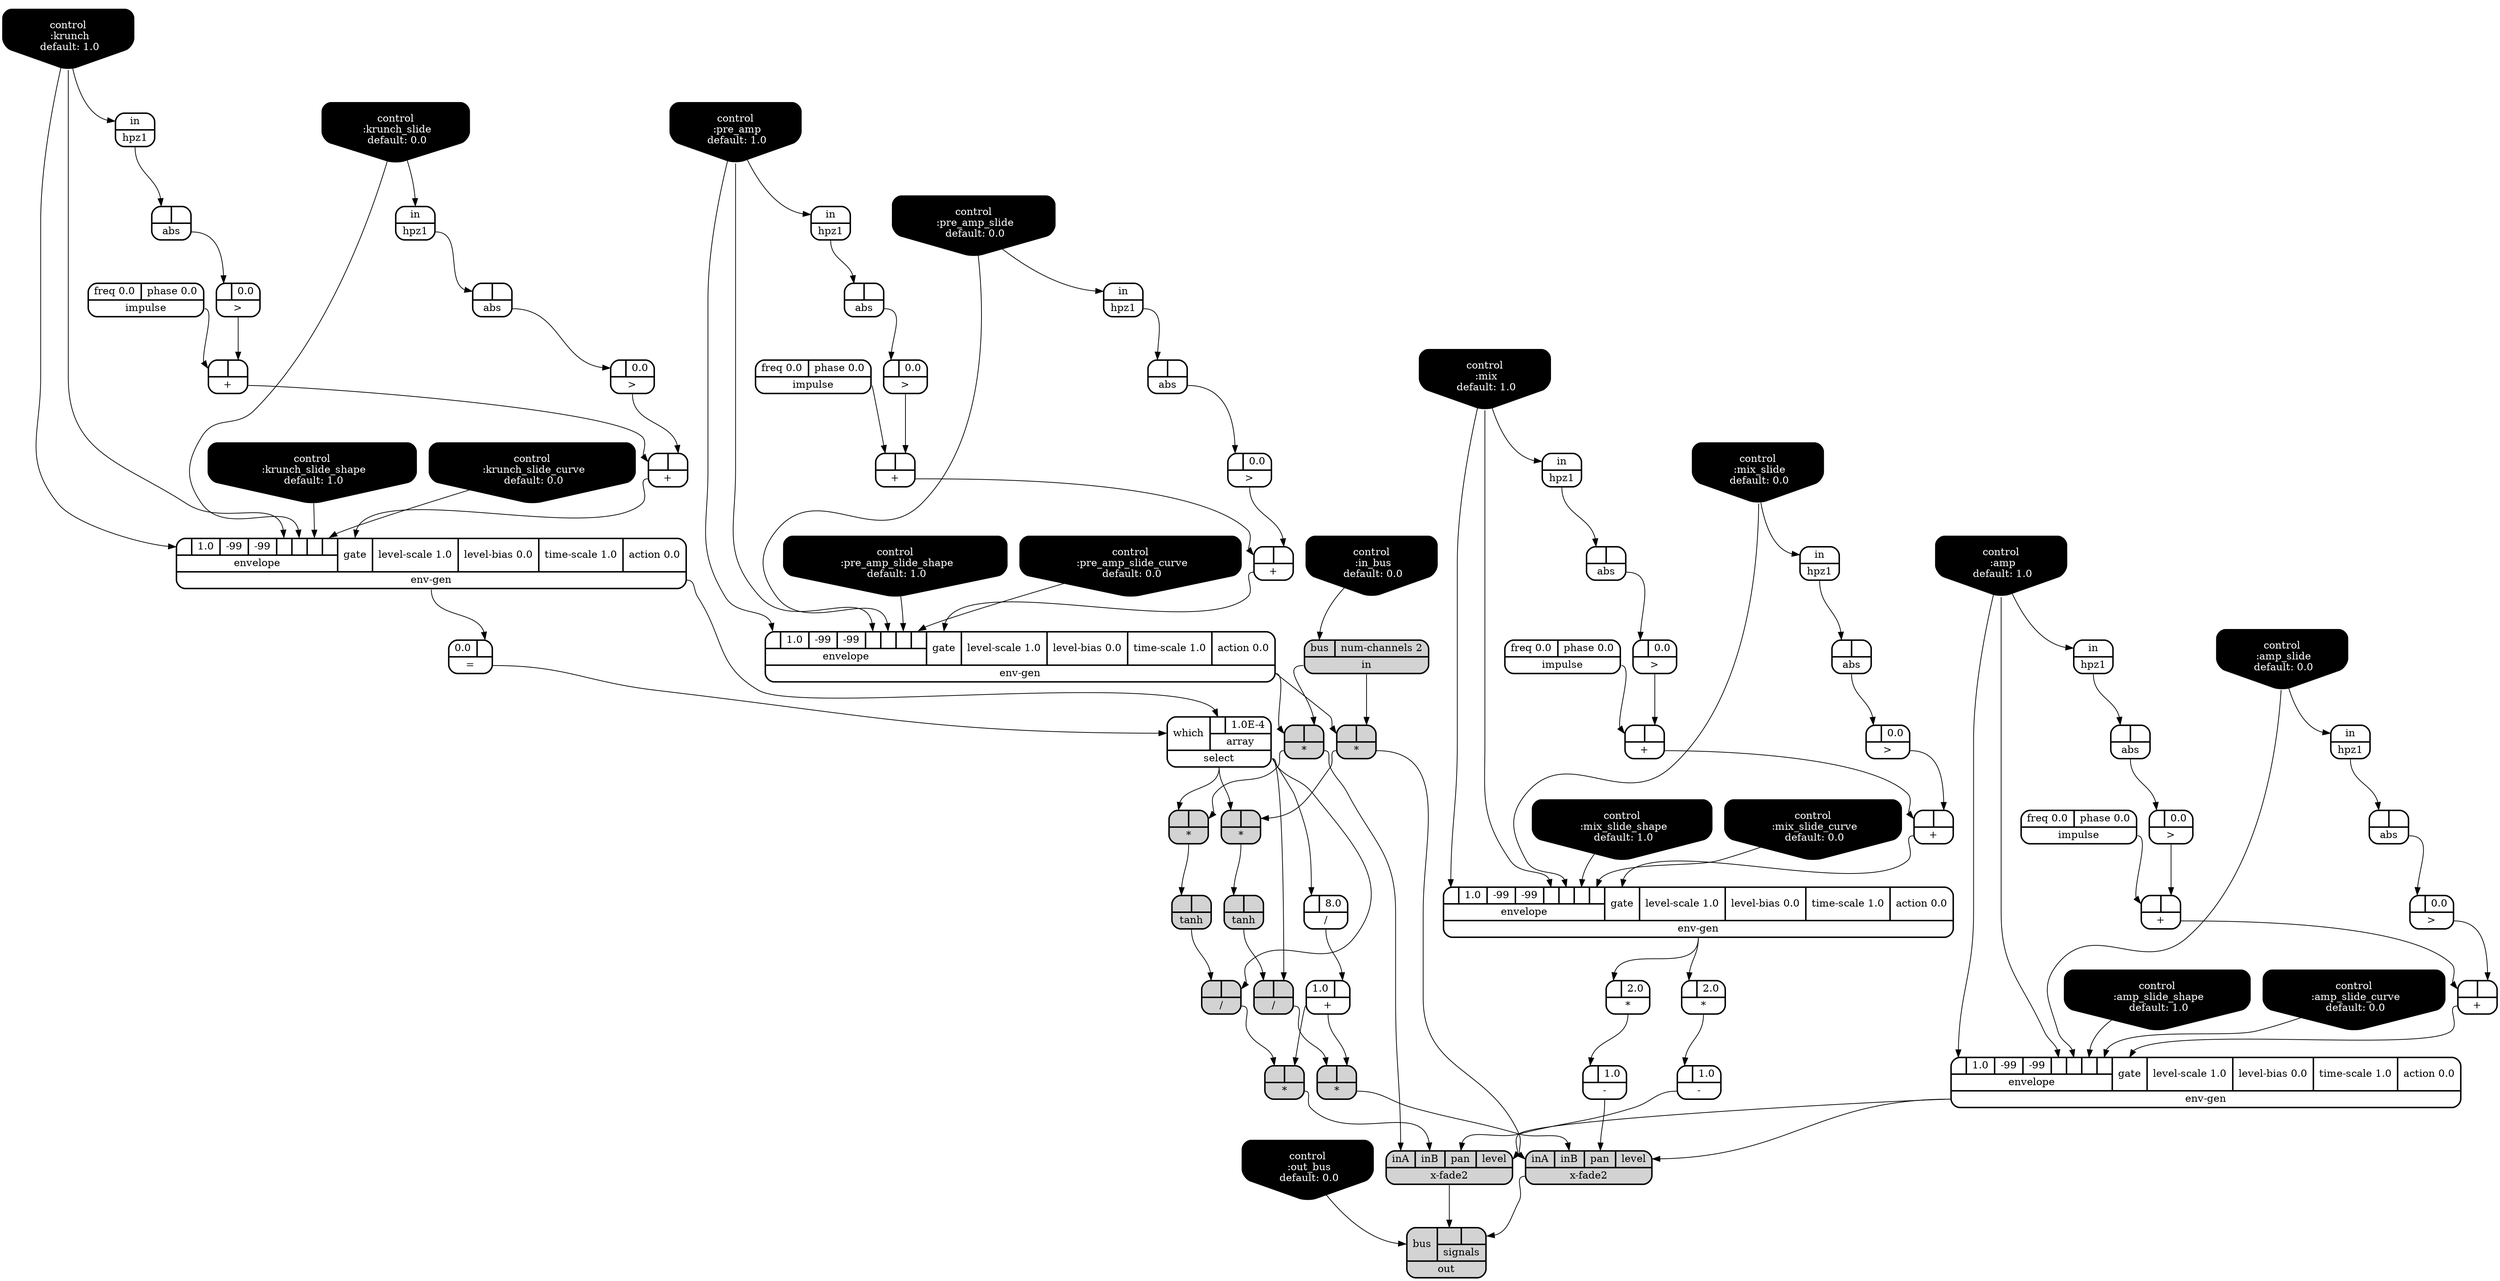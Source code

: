 digraph synthdef {
43 [label = "{{ <a> |<b> } |<__UG_NAME__>* }" style="filled, bold, rounded"  shape=record rankdir=LR];
44 [label = "{{ <a> |<b> } |<__UG_NAME__>* }" style="filled, bold, rounded"  shape=record rankdir=LR];
45 [label = "{{ <a> |<b> } |<__UG_NAME__>* }" style="filled, bold, rounded"  shape=record rankdir=LR];
46 [label = "{{ <a> |<b> } |<__UG_NAME__>* }" style="filled, bold, rounded"  shape=record rankdir=LR];
51 [label = "{{ <a> |<b> } |<__UG_NAME__>* }" style="filled, bold, rounded"  shape=record rankdir=LR];
60 [label = "{{ <a> |<b> 2.0} |<__UG_NAME__>* }" style="bold, rounded" shape=record rankdir=LR];
63 [label = "{{ <a> |<b> } |<__UG_NAME__>* }" style="filled, bold, rounded"  shape=record rankdir=LR];
64 [label = "{{ <a> |<b> 2.0} |<__UG_NAME__>* }" style="bold, rounded" shape=record rankdir=LR];
24 [label = "{{ <a> |<b> } |<__UG_NAME__>+ }" style="bold, rounded" shape=record rankdir=LR];
28 [label = "{{ <a> |<b> } |<__UG_NAME__>+ }" style="bold, rounded" shape=record rankdir=LR];
36 [label = "{{ <a> |<b> } |<__UG_NAME__>+ }" style="bold, rounded" shape=record rankdir=LR];
40 [label = "{{ <a> |<b> } |<__UG_NAME__>+ }" style="bold, rounded" shape=record rankdir=LR];
50 [label = "{{ <a> 1.0|<b> } |<__UG_NAME__>+ }" style="bold, rounded" shape=record rankdir=LR];
56 [label = "{{ <a> |<b> } |<__UG_NAME__>+ }" style="bold, rounded" shape=record rankdir=LR];
58 [label = "{{ <a> |<b> } |<__UG_NAME__>+ }" style="bold, rounded" shape=record rankdir=LR];
70 [label = "{{ <a> |<b> } |<__UG_NAME__>+ }" style="bold, rounded" shape=record rankdir=LR];
74 [label = "{{ <a> |<b> } |<__UG_NAME__>+ }" style="bold, rounded" shape=record rankdir=LR];
65 [label = "{{ <a> |<b> 1.0} |<__UG_NAME__>- }" style="bold, rounded" shape=record rankdir=LR];
77 [label = "{{ <a> |<b> 1.0} |<__UG_NAME__>- }" style="bold, rounded" shape=record rankdir=LR];
48 [label = "{{ <a> |<b> } |<__UG_NAME__>/ }" style="filled, bold, rounded"  shape=record rankdir=LR];
49 [label = "{{ <a> |<b> 8.0} |<__UG_NAME__>/ }" style="bold, rounded" shape=record rankdir=LR];
62 [label = "{{ <a> |<b> } |<__UG_NAME__>/ }" style="filled, bold, rounded"  shape=record rankdir=LR];
30 [label = "{{ <a> 0.0|<b> } |<__UG_NAME__>= }" style="bold, rounded" shape=record rankdir=LR];
23 [label = "{{ <a> |<b> 0.0} |<__UG_NAME__>\> }" style="bold, rounded" shape=record rankdir=LR];
27 [label = "{{ <a> |<b> 0.0} |<__UG_NAME__>\> }" style="bold, rounded" shape=record rankdir=LR];
35 [label = "{{ <a> |<b> 0.0} |<__UG_NAME__>\> }" style="bold, rounded" shape=record rankdir=LR];
39 [label = "{{ <a> |<b> 0.0} |<__UG_NAME__>\> }" style="bold, rounded" shape=record rankdir=LR];
55 [label = "{{ <a> |<b> 0.0} |<__UG_NAME__>\> }" style="bold, rounded" shape=record rankdir=LR];
57 [label = "{{ <a> |<b> 0.0} |<__UG_NAME__>\> }" style="bold, rounded" shape=record rankdir=LR];
69 [label = "{{ <a> |<b> 0.0} |<__UG_NAME__>\> }" style="bold, rounded" shape=record rankdir=LR];
73 [label = "{{ <a> |<b> 0.0} |<__UG_NAME__>\> }" style="bold, rounded" shape=record rankdir=LR];
19 [label = "{{ <a> |<b> } |<__UG_NAME__>abs }" style="bold, rounded" shape=record rankdir=LR];
22 [label = "{{ <a> |<b> } |<__UG_NAME__>abs }" style="bold, rounded" shape=record rankdir=LR];
26 [label = "{{ <a> |<b> } |<__UG_NAME__>abs }" style="bold, rounded" shape=record rankdir=LR];
34 [label = "{{ <a> |<b> } |<__UG_NAME__>abs }" style="bold, rounded" shape=record rankdir=LR];
38 [label = "{{ <a> |<b> } |<__UG_NAME__>abs }" style="bold, rounded" shape=record rankdir=LR];
54 [label = "{{ <a> |<b> } |<__UG_NAME__>abs }" style="bold, rounded" shape=record rankdir=LR];
68 [label = "{{ <a> |<b> } |<__UG_NAME__>abs }" style="bold, rounded" shape=record rankdir=LR];
72 [label = "{{ <a> |<b> } |<__UG_NAME__>abs }" style="bold, rounded" shape=record rankdir=LR];
0 [label = "control
 :amp
 default: 1.0" shape=invhouse style="rounded, filled, bold" fillcolor=black fontcolor=white ]; 
1 [label = "control
 :amp_slide
 default: 0.0" shape=invhouse style="rounded, filled, bold" fillcolor=black fontcolor=white ]; 
2 [label = "control
 :amp_slide_shape
 default: 1.0" shape=invhouse style="rounded, filled, bold" fillcolor=black fontcolor=white ]; 
3 [label = "control
 :amp_slide_curve
 default: 0.0" shape=invhouse style="rounded, filled, bold" fillcolor=black fontcolor=white ]; 
4 [label = "control
 :mix
 default: 1.0" shape=invhouse style="rounded, filled, bold" fillcolor=black fontcolor=white ]; 
5 [label = "control
 :mix_slide
 default: 0.0" shape=invhouse style="rounded, filled, bold" fillcolor=black fontcolor=white ]; 
6 [label = "control
 :mix_slide_shape
 default: 1.0" shape=invhouse style="rounded, filled, bold" fillcolor=black fontcolor=white ]; 
7 [label = "control
 :mix_slide_curve
 default: 0.0" shape=invhouse style="rounded, filled, bold" fillcolor=black fontcolor=white ]; 
8 [label = "control
 :krunch
 default: 1.0" shape=invhouse style="rounded, filled, bold" fillcolor=black fontcolor=white ]; 
9 [label = "control
 :krunch_slide
 default: 0.0" shape=invhouse style="rounded, filled, bold" fillcolor=black fontcolor=white ]; 
10 [label = "control
 :krunch_slide_shape
 default: 1.0" shape=invhouse style="rounded, filled, bold" fillcolor=black fontcolor=white ]; 
11 [label = "control
 :krunch_slide_curve
 default: 0.0" shape=invhouse style="rounded, filled, bold" fillcolor=black fontcolor=white ]; 
12 [label = "control
 :pre_amp
 default: 1.0" shape=invhouse style="rounded, filled, bold" fillcolor=black fontcolor=white ]; 
13 [label = "control
 :pre_amp_slide
 default: 0.0" shape=invhouse style="rounded, filled, bold" fillcolor=black fontcolor=white ]; 
14 [label = "control
 :pre_amp_slide_shape
 default: 1.0" shape=invhouse style="rounded, filled, bold" fillcolor=black fontcolor=white ]; 
15 [label = "control
 :pre_amp_slide_curve
 default: 0.0" shape=invhouse style="rounded, filled, bold" fillcolor=black fontcolor=white ]; 
16 [label = "control
 :in_bus
 default: 0.0" shape=invhouse style="rounded, filled, bold" fillcolor=black fontcolor=white ]; 
17 [label = "control
 :out_bus
 default: 0.0" shape=invhouse style="rounded, filled, bold" fillcolor=black fontcolor=white ]; 
29 [label = "{{ {{<envelope___control___0>|1.0|-99|-99|<envelope___control___4>|<envelope___control___5>|<envelope___control___6>|<envelope___control___7>}|envelope}|<gate> gate|<level____scale> level-scale 1.0|<level____bias> level-bias 0.0|<time____scale> time-scale 1.0|<action> action 0.0} |<__UG_NAME__>env-gen }" style="bold, rounded" shape=record rankdir=LR];
41 [label = "{{ {{<envelope___control___0>|1.0|-99|-99|<envelope___control___4>|<envelope___control___5>|<envelope___control___6>|<envelope___control___7>}|envelope}|<gate> gate|<level____scale> level-scale 1.0|<level____bias> level-bias 0.0|<time____scale> time-scale 1.0|<action> action 0.0} |<__UG_NAME__>env-gen }" style="bold, rounded" shape=record rankdir=LR];
59 [label = "{{ {{<envelope___control___0>|1.0|-99|-99|<envelope___control___4>|<envelope___control___5>|<envelope___control___6>|<envelope___control___7>}|envelope}|<gate> gate|<level____scale> level-scale 1.0|<level____bias> level-bias 0.0|<time____scale> time-scale 1.0|<action> action 0.0} |<__UG_NAME__>env-gen }" style="bold, rounded" shape=record rankdir=LR];
75 [label = "{{ {{<envelope___control___0>|1.0|-99|-99|<envelope___control___4>|<envelope___control___5>|<envelope___control___6>|<envelope___control___7>}|envelope}|<gate> gate|<level____scale> level-scale 1.0|<level____bias> level-bias 0.0|<time____scale> time-scale 1.0|<action> action 0.0} |<__UG_NAME__>env-gen }" style="bold, rounded" shape=record rankdir=LR];
18 [label = "{{ <in> in} |<__UG_NAME__>hpz1 }" style="bold, rounded" shape=record rankdir=LR];
21 [label = "{{ <in> in} |<__UG_NAME__>hpz1 }" style="bold, rounded" shape=record rankdir=LR];
25 [label = "{{ <in> in} |<__UG_NAME__>hpz1 }" style="bold, rounded" shape=record rankdir=LR];
33 [label = "{{ <in> in} |<__UG_NAME__>hpz1 }" style="bold, rounded" shape=record rankdir=LR];
37 [label = "{{ <in> in} |<__UG_NAME__>hpz1 }" style="bold, rounded" shape=record rankdir=LR];
53 [label = "{{ <in> in} |<__UG_NAME__>hpz1 }" style="bold, rounded" shape=record rankdir=LR];
67 [label = "{{ <in> in} |<__UG_NAME__>hpz1 }" style="bold, rounded" shape=record rankdir=LR];
71 [label = "{{ <in> in} |<__UG_NAME__>hpz1 }" style="bold, rounded" shape=record rankdir=LR];
20 [label = "{{ <freq> freq 0.0|<phase> phase 0.0} |<__UG_NAME__>impulse }" style="bold, rounded" shape=record rankdir=LR];
32 [label = "{{ <freq> freq 0.0|<phase> phase 0.0} |<__UG_NAME__>impulse }" style="bold, rounded" shape=record rankdir=LR];
52 [label = "{{ <freq> freq 0.0|<phase> phase 0.0} |<__UG_NAME__>impulse }" style="bold, rounded" shape=record rankdir=LR];
66 [label = "{{ <freq> freq 0.0|<phase> phase 0.0} |<__UG_NAME__>impulse }" style="bold, rounded" shape=record rankdir=LR];
42 [label = "{{ <bus> bus|<num____channels> num-channels 2} |<__UG_NAME__>in }" style="filled, bold, rounded"  shape=record rankdir=LR];
79 [label = "{{ <bus> bus|{{<signals___x____fade2___0>|<signals___x____fade2___1>}|signals}} |<__UG_NAME__>out }" style="filled, bold, rounded"  shape=record rankdir=LR];
31 [label = "{{ <which> which|{{<array___env____gen___0>|1.0E-4}|array}} |<__UG_NAME__>select }" style="bold, rounded" shape=record rankdir=LR];
47 [label = "{{ <a> |<b> } |<__UG_NAME__>tanh }" style="filled, bold, rounded"  shape=record rankdir=LR];
61 [label = "{{ <a> |<b> } |<__UG_NAME__>tanh }" style="filled, bold, rounded"  shape=record rankdir=LR];
76 [label = "{{ <ina> inA|<inb> inB|<pan> pan|<level> level} |<__UG_NAME__>x-fade2 }" style="filled, bold, rounded"  shape=record rankdir=LR];
78 [label = "{{ <ina> inA|<inb> inB|<pan> pan|<level> level} |<__UG_NAME__>x-fade2 }" style="filled, bold, rounded"  shape=record rankdir=LR];

42:__UG_NAME__ -> 43:b ;
41:__UG_NAME__ -> 43:a ;
43:__UG_NAME__ -> 44:b ;
31:__UG_NAME__ -> 44:a ;
42:__UG_NAME__ -> 45:b ;
41:__UG_NAME__ -> 45:a ;
45:__UG_NAME__ -> 46:b ;
31:__UG_NAME__ -> 46:a ;
50:__UG_NAME__ -> 51:b ;
48:__UG_NAME__ -> 51:a ;
59:__UG_NAME__ -> 60:a ;
50:__UG_NAME__ -> 63:b ;
62:__UG_NAME__ -> 63:a ;
59:__UG_NAME__ -> 64:a ;
23:__UG_NAME__ -> 24:b ;
20:__UG_NAME__ -> 24:a ;
27:__UG_NAME__ -> 28:b ;
24:__UG_NAME__ -> 28:a ;
35:__UG_NAME__ -> 36:b ;
32:__UG_NAME__ -> 36:a ;
39:__UG_NAME__ -> 40:b ;
36:__UG_NAME__ -> 40:a ;
49:__UG_NAME__ -> 50:b ;
55:__UG_NAME__ -> 56:b ;
52:__UG_NAME__ -> 56:a ;
57:__UG_NAME__ -> 58:b ;
56:__UG_NAME__ -> 58:a ;
69:__UG_NAME__ -> 70:b ;
66:__UG_NAME__ -> 70:a ;
73:__UG_NAME__ -> 74:b ;
70:__UG_NAME__ -> 74:a ;
64:__UG_NAME__ -> 65:a ;
60:__UG_NAME__ -> 77:a ;
31:__UG_NAME__ -> 48:b ;
47:__UG_NAME__ -> 48:a ;
31:__UG_NAME__ -> 49:a ;
31:__UG_NAME__ -> 62:b ;
61:__UG_NAME__ -> 62:a ;
29:__UG_NAME__ -> 30:b ;
22:__UG_NAME__ -> 23:a ;
26:__UG_NAME__ -> 27:a ;
34:__UG_NAME__ -> 35:a ;
38:__UG_NAME__ -> 39:a ;
54:__UG_NAME__ -> 55:a ;
19:__UG_NAME__ -> 57:a ;
68:__UG_NAME__ -> 69:a ;
72:__UG_NAME__ -> 73:a ;
18:__UG_NAME__ -> 19:a ;
21:__UG_NAME__ -> 22:a ;
25:__UG_NAME__ -> 26:a ;
33:__UG_NAME__ -> 34:a ;
37:__UG_NAME__ -> 38:a ;
53:__UG_NAME__ -> 54:a ;
67:__UG_NAME__ -> 68:a ;
71:__UG_NAME__ -> 72:a ;
28:__UG_NAME__ -> 29:gate ;
8:__UG_NAME__ -> 29:envelope___control___0 ;
8:__UG_NAME__ -> 29:envelope___control___4 ;
9:__UG_NAME__ -> 29:envelope___control___5 ;
10:__UG_NAME__ -> 29:envelope___control___6 ;
11:__UG_NAME__ -> 29:envelope___control___7 ;
40:__UG_NAME__ -> 41:gate ;
12:__UG_NAME__ -> 41:envelope___control___0 ;
12:__UG_NAME__ -> 41:envelope___control___4 ;
13:__UG_NAME__ -> 41:envelope___control___5 ;
14:__UG_NAME__ -> 41:envelope___control___6 ;
15:__UG_NAME__ -> 41:envelope___control___7 ;
58:__UG_NAME__ -> 59:gate ;
4:__UG_NAME__ -> 59:envelope___control___0 ;
4:__UG_NAME__ -> 59:envelope___control___4 ;
5:__UG_NAME__ -> 59:envelope___control___5 ;
6:__UG_NAME__ -> 59:envelope___control___6 ;
7:__UG_NAME__ -> 59:envelope___control___7 ;
74:__UG_NAME__ -> 75:gate ;
0:__UG_NAME__ -> 75:envelope___control___0 ;
0:__UG_NAME__ -> 75:envelope___control___4 ;
1:__UG_NAME__ -> 75:envelope___control___5 ;
2:__UG_NAME__ -> 75:envelope___control___6 ;
3:__UG_NAME__ -> 75:envelope___control___7 ;
5:__UG_NAME__ -> 18:in ;
8:__UG_NAME__ -> 21:in ;
9:__UG_NAME__ -> 25:in ;
12:__UG_NAME__ -> 33:in ;
13:__UG_NAME__ -> 37:in ;
4:__UG_NAME__ -> 53:in ;
0:__UG_NAME__ -> 67:in ;
1:__UG_NAME__ -> 71:in ;
16:__UG_NAME__ -> 42:bus ;
76:__UG_NAME__ -> 79:signals___x____fade2___0 ;
78:__UG_NAME__ -> 79:signals___x____fade2___1 ;
17:__UG_NAME__ -> 79:bus ;
29:__UG_NAME__ -> 31:array___env____gen___0 ;
30:__UG_NAME__ -> 31:which ;
46:__UG_NAME__ -> 47:a ;
44:__UG_NAME__ -> 61:a ;
75:__UG_NAME__ -> 76:level ;
65:__UG_NAME__ -> 76:pan ;
63:__UG_NAME__ -> 76:inb ;
43:__UG_NAME__ -> 76:ina ;
75:__UG_NAME__ -> 78:level ;
77:__UG_NAME__ -> 78:pan ;
51:__UG_NAME__ -> 78:inb ;
45:__UG_NAME__ -> 78:ina ;

}